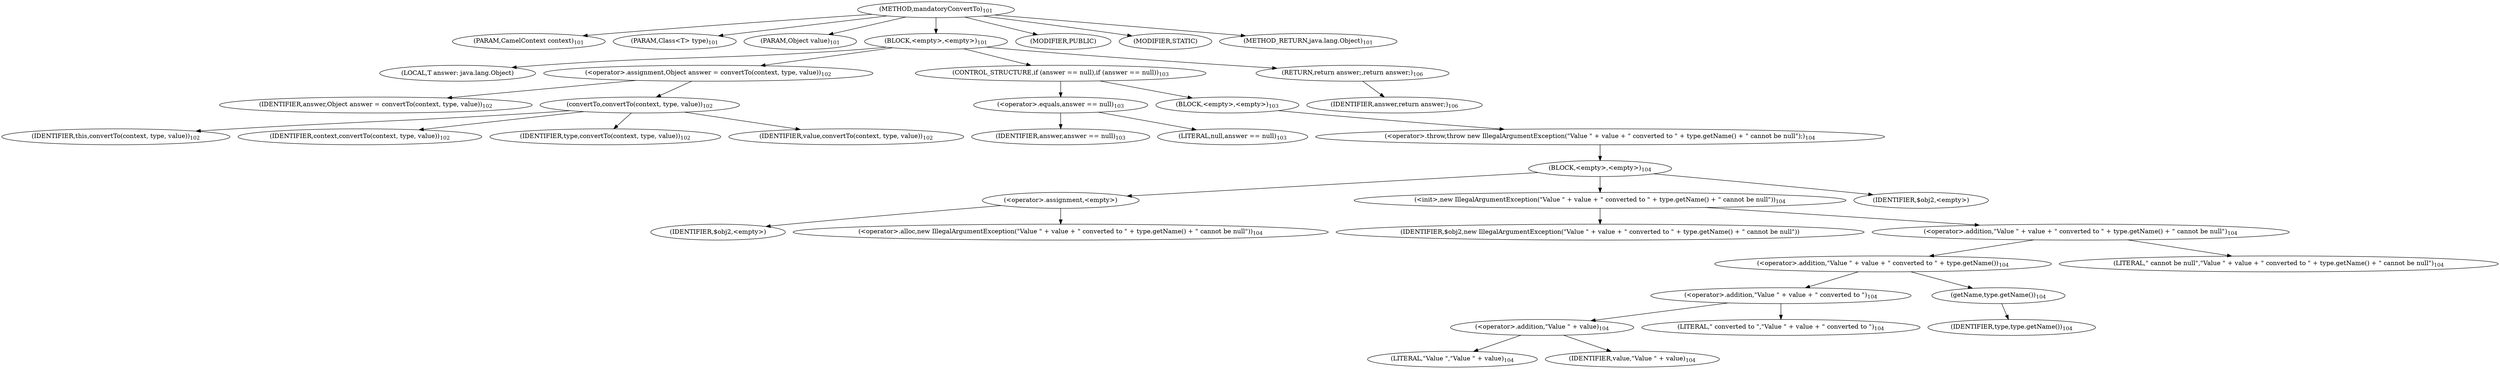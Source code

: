 digraph "mandatoryConvertTo" {  
"139" [label = <(METHOD,mandatoryConvertTo)<SUB>101</SUB>> ]
"140" [label = <(PARAM,CamelContext context)<SUB>101</SUB>> ]
"141" [label = <(PARAM,Class&lt;T&gt; type)<SUB>101</SUB>> ]
"142" [label = <(PARAM,Object value)<SUB>101</SUB>> ]
"143" [label = <(BLOCK,&lt;empty&gt;,&lt;empty&gt;)<SUB>101</SUB>> ]
"144" [label = <(LOCAL,T answer: java.lang.Object)> ]
"145" [label = <(&lt;operator&gt;.assignment,Object answer = convertTo(context, type, value))<SUB>102</SUB>> ]
"146" [label = <(IDENTIFIER,answer,Object answer = convertTo(context, type, value))<SUB>102</SUB>> ]
"147" [label = <(convertTo,convertTo(context, type, value))<SUB>102</SUB>> ]
"148" [label = <(IDENTIFIER,this,convertTo(context, type, value))<SUB>102</SUB>> ]
"149" [label = <(IDENTIFIER,context,convertTo(context, type, value))<SUB>102</SUB>> ]
"150" [label = <(IDENTIFIER,type,convertTo(context, type, value))<SUB>102</SUB>> ]
"151" [label = <(IDENTIFIER,value,convertTo(context, type, value))<SUB>102</SUB>> ]
"152" [label = <(CONTROL_STRUCTURE,if (answer == null),if (answer == null))<SUB>103</SUB>> ]
"153" [label = <(&lt;operator&gt;.equals,answer == null)<SUB>103</SUB>> ]
"154" [label = <(IDENTIFIER,answer,answer == null)<SUB>103</SUB>> ]
"155" [label = <(LITERAL,null,answer == null)<SUB>103</SUB>> ]
"156" [label = <(BLOCK,&lt;empty&gt;,&lt;empty&gt;)<SUB>103</SUB>> ]
"157" [label = <(&lt;operator&gt;.throw,throw new IllegalArgumentException(&quot;Value &quot; + value + &quot; converted to &quot; + type.getName() + &quot; cannot be null&quot;);)<SUB>104</SUB>> ]
"158" [label = <(BLOCK,&lt;empty&gt;,&lt;empty&gt;)<SUB>104</SUB>> ]
"159" [label = <(&lt;operator&gt;.assignment,&lt;empty&gt;)> ]
"160" [label = <(IDENTIFIER,$obj2,&lt;empty&gt;)> ]
"161" [label = <(&lt;operator&gt;.alloc,new IllegalArgumentException(&quot;Value &quot; + value + &quot; converted to &quot; + type.getName() + &quot; cannot be null&quot;))<SUB>104</SUB>> ]
"162" [label = <(&lt;init&gt;,new IllegalArgumentException(&quot;Value &quot; + value + &quot; converted to &quot; + type.getName() + &quot; cannot be null&quot;))<SUB>104</SUB>> ]
"163" [label = <(IDENTIFIER,$obj2,new IllegalArgumentException(&quot;Value &quot; + value + &quot; converted to &quot; + type.getName() + &quot; cannot be null&quot;))> ]
"164" [label = <(&lt;operator&gt;.addition,&quot;Value &quot; + value + &quot; converted to &quot; + type.getName() + &quot; cannot be null&quot;)<SUB>104</SUB>> ]
"165" [label = <(&lt;operator&gt;.addition,&quot;Value &quot; + value + &quot; converted to &quot; + type.getName())<SUB>104</SUB>> ]
"166" [label = <(&lt;operator&gt;.addition,&quot;Value &quot; + value + &quot; converted to &quot;)<SUB>104</SUB>> ]
"167" [label = <(&lt;operator&gt;.addition,&quot;Value &quot; + value)<SUB>104</SUB>> ]
"168" [label = <(LITERAL,&quot;Value &quot;,&quot;Value &quot; + value)<SUB>104</SUB>> ]
"169" [label = <(IDENTIFIER,value,&quot;Value &quot; + value)<SUB>104</SUB>> ]
"170" [label = <(LITERAL,&quot; converted to &quot;,&quot;Value &quot; + value + &quot; converted to &quot;)<SUB>104</SUB>> ]
"171" [label = <(getName,type.getName())<SUB>104</SUB>> ]
"172" [label = <(IDENTIFIER,type,type.getName())<SUB>104</SUB>> ]
"173" [label = <(LITERAL,&quot; cannot be null&quot;,&quot;Value &quot; + value + &quot; converted to &quot; + type.getName() + &quot; cannot be null&quot;)<SUB>104</SUB>> ]
"174" [label = <(IDENTIFIER,$obj2,&lt;empty&gt;)> ]
"175" [label = <(RETURN,return answer;,return answer;)<SUB>106</SUB>> ]
"176" [label = <(IDENTIFIER,answer,return answer;)<SUB>106</SUB>> ]
"177" [label = <(MODIFIER,PUBLIC)> ]
"178" [label = <(MODIFIER,STATIC)> ]
"179" [label = <(METHOD_RETURN,java.lang.Object)<SUB>101</SUB>> ]
  "139" -> "140" 
  "139" -> "141" 
  "139" -> "142" 
  "139" -> "143" 
  "139" -> "177" 
  "139" -> "178" 
  "139" -> "179" 
  "143" -> "144" 
  "143" -> "145" 
  "143" -> "152" 
  "143" -> "175" 
  "145" -> "146" 
  "145" -> "147" 
  "147" -> "148" 
  "147" -> "149" 
  "147" -> "150" 
  "147" -> "151" 
  "152" -> "153" 
  "152" -> "156" 
  "153" -> "154" 
  "153" -> "155" 
  "156" -> "157" 
  "157" -> "158" 
  "158" -> "159" 
  "158" -> "162" 
  "158" -> "174" 
  "159" -> "160" 
  "159" -> "161" 
  "162" -> "163" 
  "162" -> "164" 
  "164" -> "165" 
  "164" -> "173" 
  "165" -> "166" 
  "165" -> "171" 
  "166" -> "167" 
  "166" -> "170" 
  "167" -> "168" 
  "167" -> "169" 
  "171" -> "172" 
  "175" -> "176" 
}

